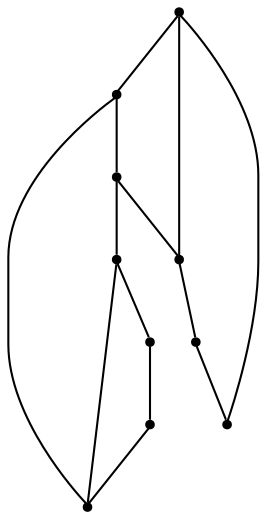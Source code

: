 graph {
  node [shape=point,comment="{\"directed\":false,\"doi\":\"10.1007/978-3-030-04414-5_34\",\"figure\":\"1 (2)\"}"]

  v0 [pos="883.844986197389,241.67657065818986"]
  v1 [pos="920.9217392581763,278.7527421436053"]
  v2 [pos="883.8449861973891,278.7527421436053"]
  v3 [pos="920.9217392581763,315.8291679795743"]
  v4 [pos="920.9217392581763,352.9053394649898"]
  v5 [pos="920.9217392581763,389.97744134154897"]
  v6 [pos="883.8449861973891,389.97744134154897"]
  v7 [pos="883.844986197389,427.053867177518"]
  v8 [pos="846.7682331366017,427.053867177518"]
  v9 [pos="846.7682331366017,241.67657065818986"]

  v0 -- v7 [id="-1",pos="883.844986197389,241.67657065818986 995.0751817913333,241.67243746169515 995.0751817913333,241.67243746169515 995.0751817913333,241.67243746169515 995.0751817913333,427.0538830744276 995.0751817913333,427.0538830744276 995.0751817913333,427.0538830744276 883.844986197389,427.053867177518 883.844986197389,427.053867177518 883.844986197389,427.053867177518"]
  v8 -- v9 [id="-2",pos="846.7682331366017,427.053867177518 846.7682331366017,241.67657065818986 846.7682331366017,241.67657065818986 846.7682331366017,241.67657065818986"]
  v7 -- v8 [id="-3",pos="883.844986197389,427.053867177518 846.7682331366017,427.053867177518 846.7682331366017,427.053867177518 846.7682331366017,427.053867177518"]
  v6 -- v7 [id="-4",pos="883.8449861973891,389.97744134154897 883.844986197389,427.053867177518 883.844986197389,427.053867177518 883.844986197389,427.053867177518"]
  v6 -- v5 [id="-5",pos="883.8449861973891,389.97744134154897 920.9217392581763,389.97744134154897 920.9217392581763,389.97744134154897 920.9217392581763,389.97744134154897"]
  v2 -- v6 [id="-6",pos="883.8449861973891,278.7527421436053 883.8449861973891,389.97744134154897 883.8449861973891,389.97744134154897 883.8449861973891,389.97744134154897"]
  v0 -- v2 [id="-7",pos="883.844986197389,241.67657065818986 883.8449861973891,278.7527421436053 883.8449861973891,278.7527421436053 883.8449861973891,278.7527421436053"]
  v5 -- v1 [id="-8",pos="920.9217392581763,389.97744134154897 957.9984923189636,389.9776003106449 957.9984923189636,389.9776003106449 957.9984923189636,389.9776003106449 957.9984923189636,278.7487361223874 957.9984923189636,278.7487361223874 957.9984923189636,278.7487361223874 920.9217392581763,278.7527421436053 920.9217392581763,278.7527421436053 920.9217392581763,278.7527421436053"]
  v5 -- v4 [id="-9",pos="920.9217392581763,389.97744134154897 920.9217392581763,352.9053394649898 920.9217392581763,352.9053394649898 920.9217392581763,352.9053394649898"]
  v1 -- v2 [id="-10",pos="920.9217392581763,278.7527421436053 883.8449861973891,278.7527421436053 883.8449861973891,278.7527421436053 883.8449861973891,278.7527421436053"]
  v4 -- v3 [id="-11",pos="920.9217392581763,352.9053394649898 920.9217392581763,315.8291679795743 920.9217392581763,315.8291679795743 920.9217392581763,315.8291679795743"]
  v3 -- v1 [id="-12",pos="920.9217392581763,315.8291679795743 920.9217392581763,278.7527421436053 920.9217392581763,278.7527421436053 920.9217392581763,278.7527421436053"]
  v9 -- v0 [id="-13",pos="846.7682331366017,241.67657065818986 883.844986197389,241.67657065818986 883.844986197389,241.67657065818986 883.844986197389,241.67657065818986"]
}